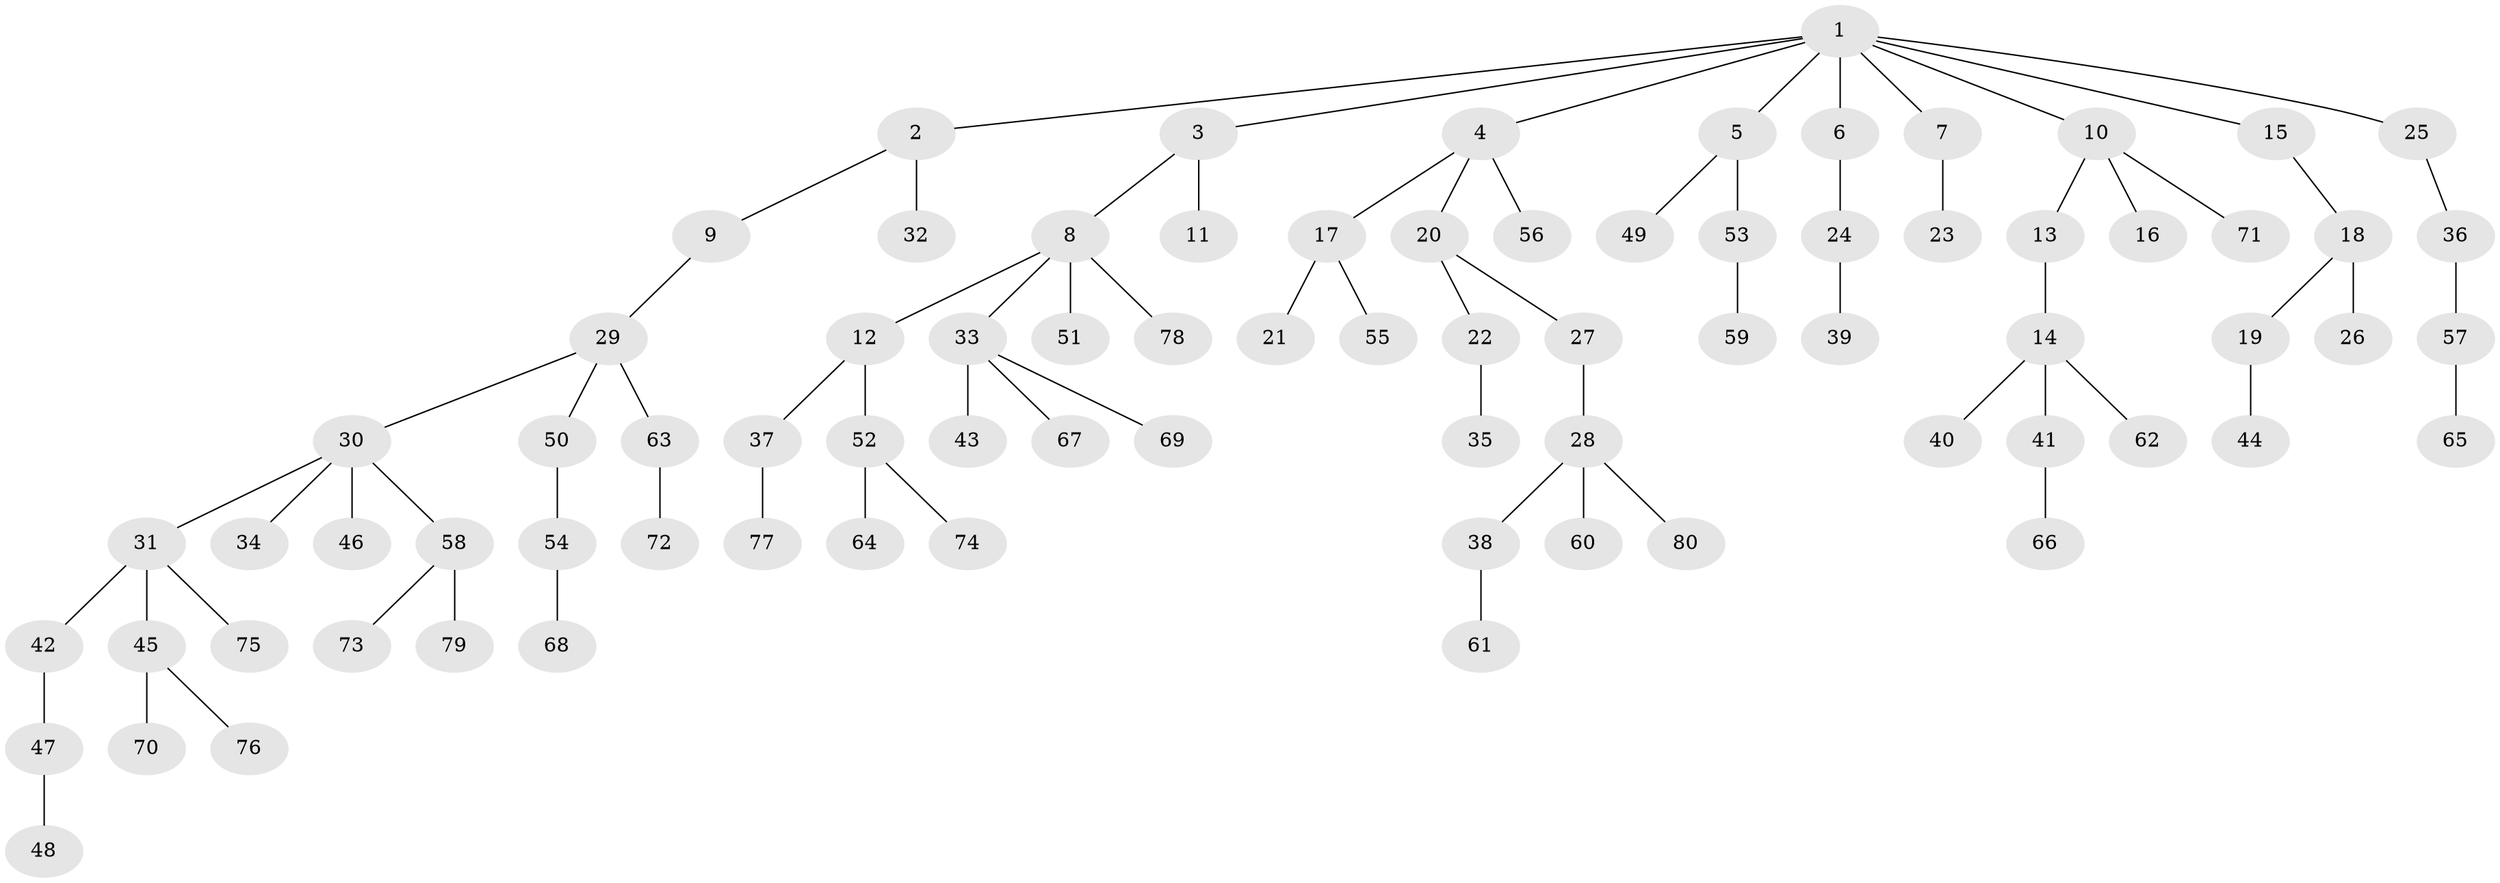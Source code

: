 // Generated by graph-tools (version 1.1) at 2025/50/03/09/25 03:50:19]
// undirected, 80 vertices, 79 edges
graph export_dot {
graph [start="1"]
  node [color=gray90,style=filled];
  1;
  2;
  3;
  4;
  5;
  6;
  7;
  8;
  9;
  10;
  11;
  12;
  13;
  14;
  15;
  16;
  17;
  18;
  19;
  20;
  21;
  22;
  23;
  24;
  25;
  26;
  27;
  28;
  29;
  30;
  31;
  32;
  33;
  34;
  35;
  36;
  37;
  38;
  39;
  40;
  41;
  42;
  43;
  44;
  45;
  46;
  47;
  48;
  49;
  50;
  51;
  52;
  53;
  54;
  55;
  56;
  57;
  58;
  59;
  60;
  61;
  62;
  63;
  64;
  65;
  66;
  67;
  68;
  69;
  70;
  71;
  72;
  73;
  74;
  75;
  76;
  77;
  78;
  79;
  80;
  1 -- 2;
  1 -- 3;
  1 -- 4;
  1 -- 5;
  1 -- 6;
  1 -- 7;
  1 -- 10;
  1 -- 15;
  1 -- 25;
  2 -- 9;
  2 -- 32;
  3 -- 8;
  3 -- 11;
  4 -- 17;
  4 -- 20;
  4 -- 56;
  5 -- 49;
  5 -- 53;
  6 -- 24;
  7 -- 23;
  8 -- 12;
  8 -- 33;
  8 -- 51;
  8 -- 78;
  9 -- 29;
  10 -- 13;
  10 -- 16;
  10 -- 71;
  12 -- 37;
  12 -- 52;
  13 -- 14;
  14 -- 40;
  14 -- 41;
  14 -- 62;
  15 -- 18;
  17 -- 21;
  17 -- 55;
  18 -- 19;
  18 -- 26;
  19 -- 44;
  20 -- 22;
  20 -- 27;
  22 -- 35;
  24 -- 39;
  25 -- 36;
  27 -- 28;
  28 -- 38;
  28 -- 60;
  28 -- 80;
  29 -- 30;
  29 -- 50;
  29 -- 63;
  30 -- 31;
  30 -- 34;
  30 -- 46;
  30 -- 58;
  31 -- 42;
  31 -- 45;
  31 -- 75;
  33 -- 43;
  33 -- 67;
  33 -- 69;
  36 -- 57;
  37 -- 77;
  38 -- 61;
  41 -- 66;
  42 -- 47;
  45 -- 70;
  45 -- 76;
  47 -- 48;
  50 -- 54;
  52 -- 64;
  52 -- 74;
  53 -- 59;
  54 -- 68;
  57 -- 65;
  58 -- 73;
  58 -- 79;
  63 -- 72;
}
